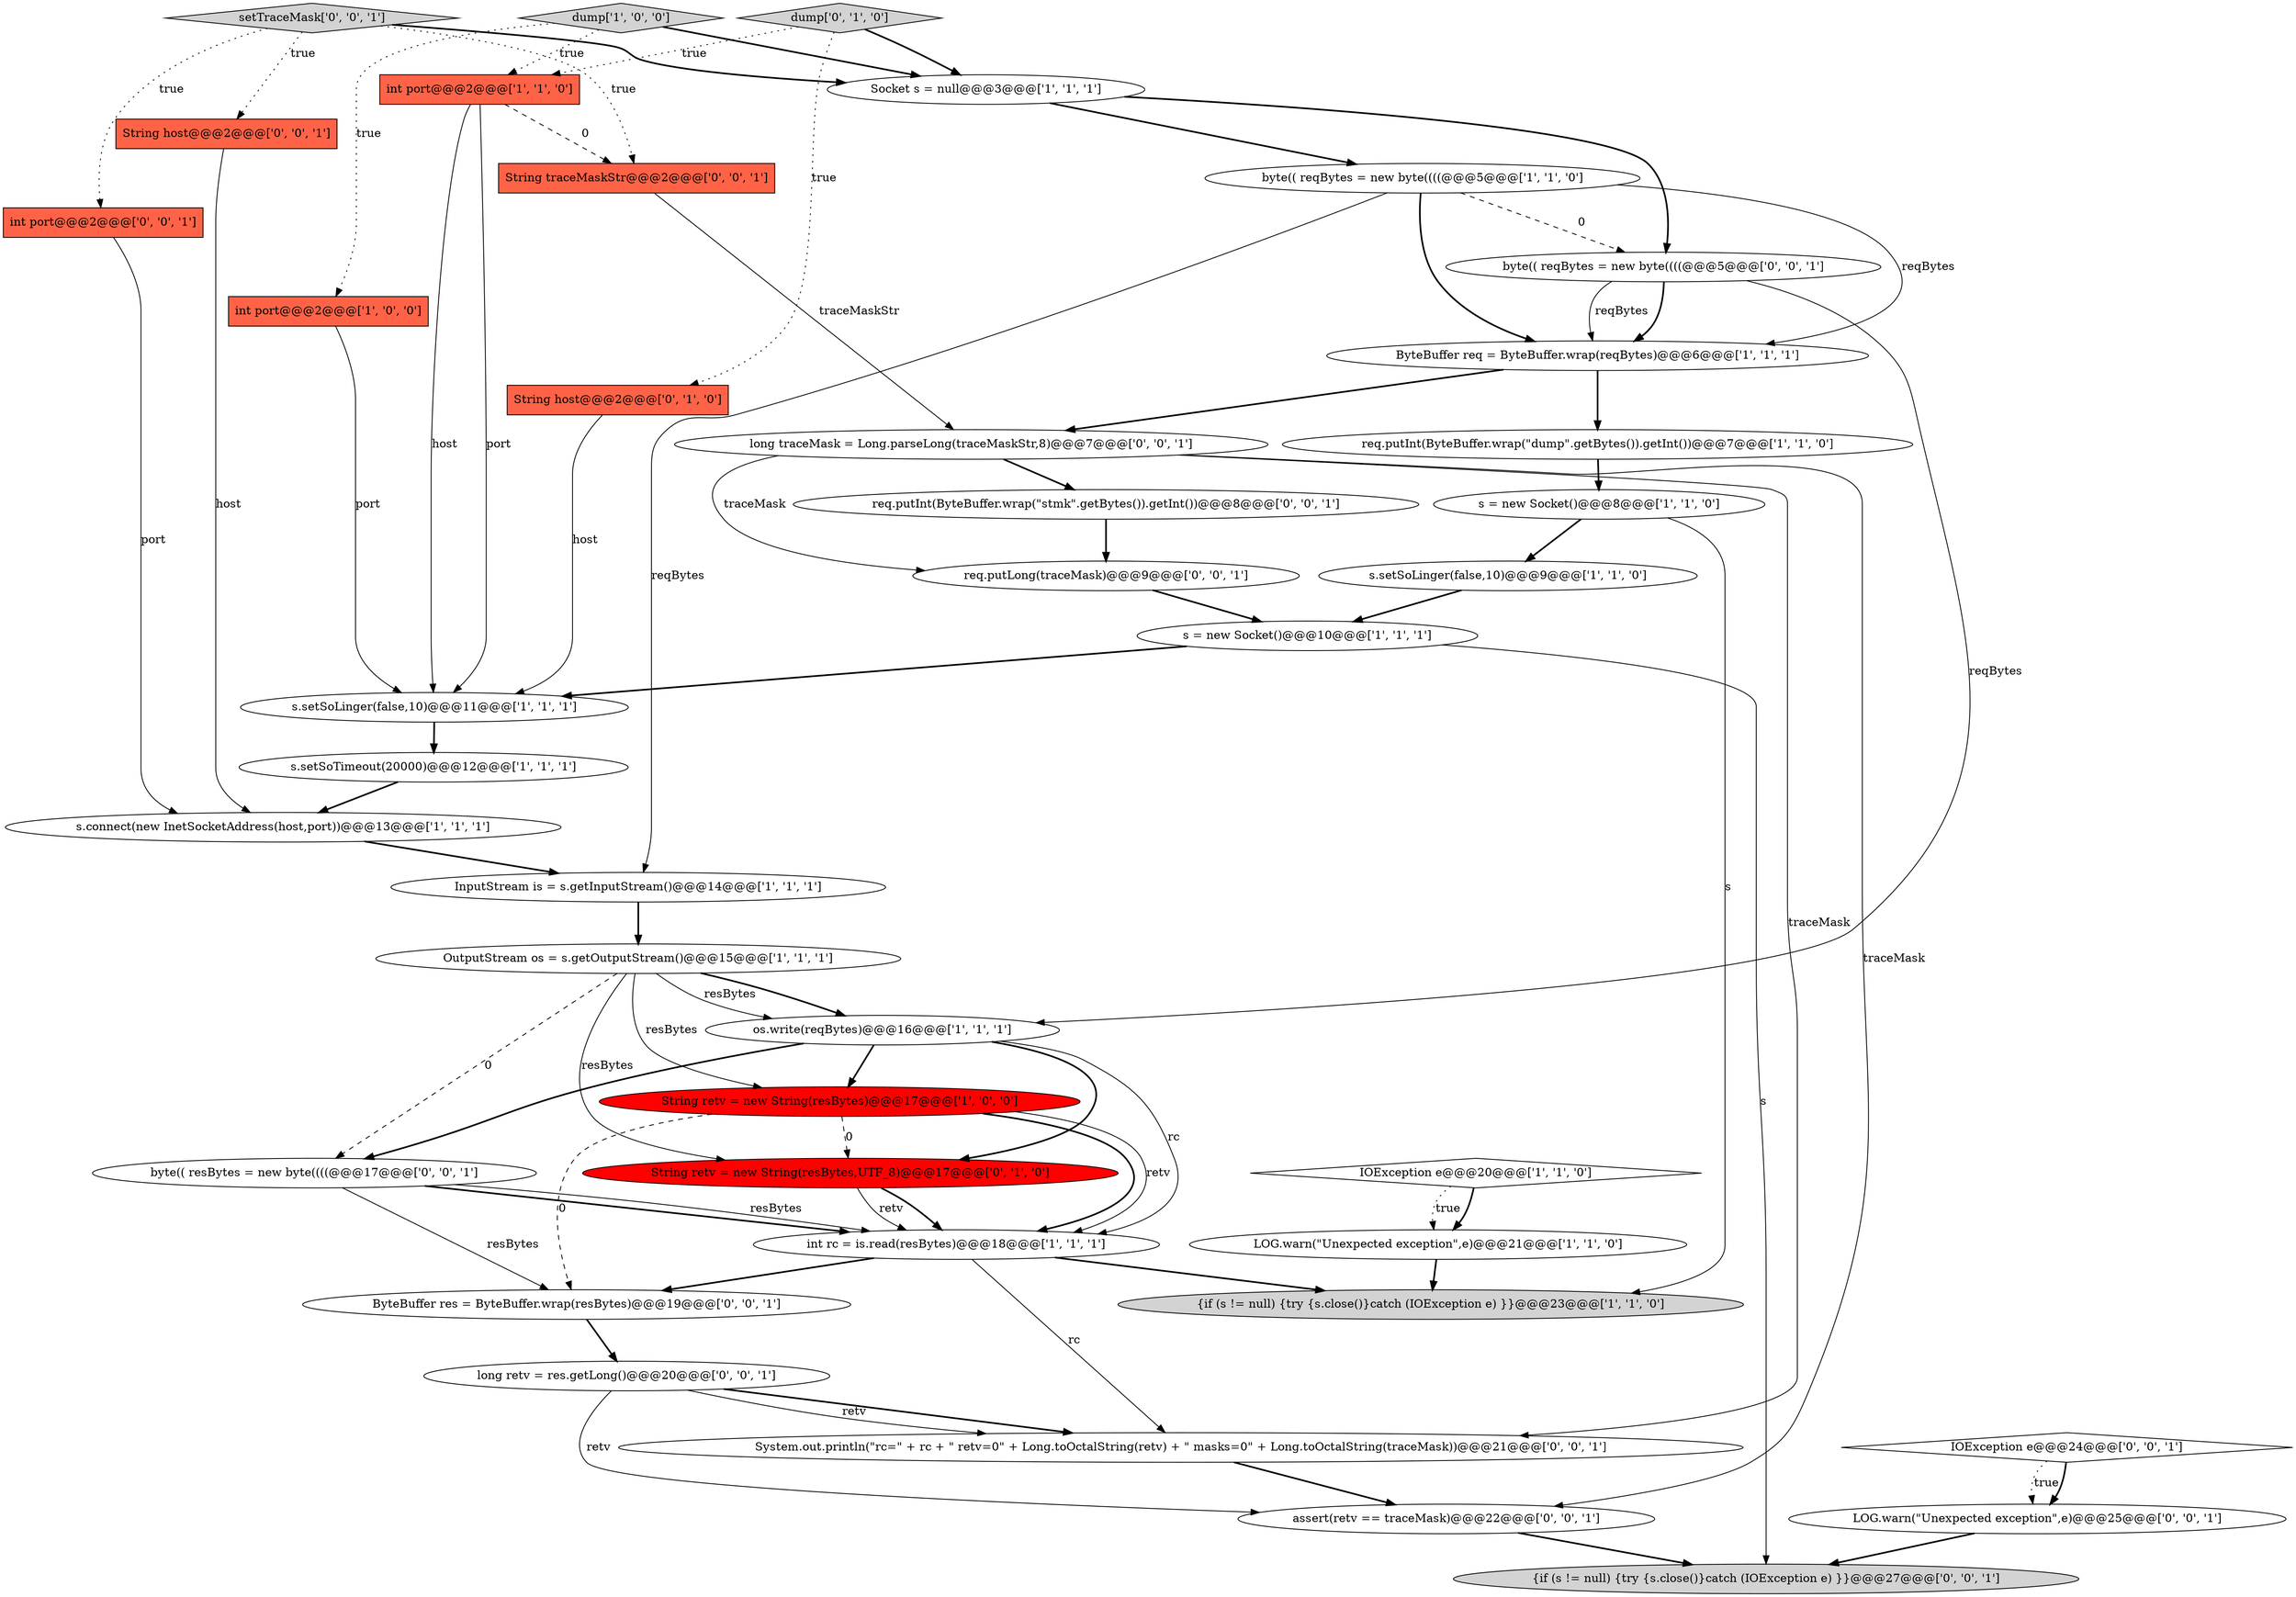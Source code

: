 digraph {
23 [style = filled, label = "dump['0', '1', '0']", fillcolor = lightgray, shape = diamond image = "AAA0AAABBB2BBB"];
35 [style = filled, label = "String host@@@2@@@['0', '0', '1']", fillcolor = tomato, shape = box image = "AAA0AAABBB3BBB"];
27 [style = filled, label = "IOException e@@@24@@@['0', '0', '1']", fillcolor = white, shape = diamond image = "AAA0AAABBB3BBB"];
33 [style = filled, label = "byte(( resBytes = new byte((((@@@17@@@['0', '0', '1']", fillcolor = white, shape = ellipse image = "AAA0AAABBB3BBB"];
32 [style = filled, label = "long retv = res.getLong()@@@20@@@['0', '0', '1']", fillcolor = white, shape = ellipse image = "AAA0AAABBB3BBB"];
31 [style = filled, label = "req.putInt(ByteBuffer.wrap(\"stmk\".getBytes()).getInt())@@@8@@@['0', '0', '1']", fillcolor = white, shape = ellipse image = "AAA0AAABBB3BBB"];
4 [style = filled, label = "int rc = is.read(resBytes)@@@18@@@['1', '1', '1']", fillcolor = white, shape = ellipse image = "AAA0AAABBB1BBB"];
22 [style = filled, label = "String retv = new String(resBytes,UTF_8)@@@17@@@['0', '1', '0']", fillcolor = red, shape = ellipse image = "AAA1AAABBB2BBB"];
0 [style = filled, label = "os.write(reqBytes)@@@16@@@['1', '1', '1']", fillcolor = white, shape = ellipse image = "AAA0AAABBB1BBB"];
36 [style = filled, label = "byte(( reqBytes = new byte((((@@@5@@@['0', '0', '1']", fillcolor = white, shape = ellipse image = "AAA0AAABBB3BBB"];
10 [style = filled, label = "dump['1', '0', '0']", fillcolor = lightgray, shape = diamond image = "AAA0AAABBB1BBB"];
26 [style = filled, label = "long traceMask = Long.parseLong(traceMaskStr,8)@@@7@@@['0', '0', '1']", fillcolor = white, shape = ellipse image = "AAA0AAABBB3BBB"];
8 [style = filled, label = "{if (s != null) {try {s.close()}catch (IOException e) }}@@@23@@@['1', '1', '0']", fillcolor = lightgray, shape = ellipse image = "AAA0AAABBB1BBB"];
1 [style = filled, label = "IOException e@@@20@@@['1', '1', '0']", fillcolor = white, shape = diamond image = "AAA0AAABBB1BBB"];
13 [style = filled, label = "InputStream is = s.getInputStream()@@@14@@@['1', '1', '1']", fillcolor = white, shape = ellipse image = "AAA0AAABBB1BBB"];
28 [style = filled, label = "int port@@@2@@@['0', '0', '1']", fillcolor = tomato, shape = box image = "AAA0AAABBB3BBB"];
29 [style = filled, label = "ByteBuffer res = ByteBuffer.wrap(resBytes)@@@19@@@['0', '0', '1']", fillcolor = white, shape = ellipse image = "AAA0AAABBB3BBB"];
30 [style = filled, label = "req.putLong(traceMask)@@@9@@@['0', '0', '1']", fillcolor = white, shape = ellipse image = "AAA0AAABBB3BBB"];
9 [style = filled, label = "s.connect(new InetSocketAddress(host,port))@@@13@@@['1', '1', '1']", fillcolor = white, shape = ellipse image = "AAA0AAABBB1BBB"];
11 [style = filled, label = "req.putInt(ByteBuffer.wrap(\"dump\".getBytes()).getInt())@@@7@@@['1', '1', '0']", fillcolor = white, shape = ellipse image = "AAA0AAABBB1BBB"];
37 [style = filled, label = "setTraceMask['0', '0', '1']", fillcolor = lightgray, shape = diamond image = "AAA0AAABBB3BBB"];
14 [style = filled, label = "int port@@@2@@@['1', '0', '0']", fillcolor = tomato, shape = box image = "AAA0AAABBB1BBB"];
38 [style = filled, label = "String traceMaskStr@@@2@@@['0', '0', '1']", fillcolor = tomato, shape = box image = "AAA0AAABBB3BBB"];
20 [style = filled, label = "byte(( reqBytes = new byte((((@@@5@@@['1', '1', '0']", fillcolor = white, shape = ellipse image = "AAA0AAABBB1BBB"];
18 [style = filled, label = "int port@@@2@@@['1', '1', '0']", fillcolor = tomato, shape = box image = "AAA0AAABBB1BBB"];
5 [style = filled, label = "OutputStream os = s.getOutputStream()@@@15@@@['1', '1', '1']", fillcolor = white, shape = ellipse image = "AAA0AAABBB1BBB"];
25 [style = filled, label = "LOG.warn(\"Unexpected exception\",e)@@@25@@@['0', '0', '1']", fillcolor = white, shape = ellipse image = "AAA0AAABBB3BBB"];
34 [style = filled, label = "System.out.println(\"rc=\" + rc + \" retv=0\" + Long.toOctalString(retv) + \" masks=0\" + Long.toOctalString(traceMask))@@@21@@@['0', '0', '1']", fillcolor = white, shape = ellipse image = "AAA0AAABBB3BBB"];
6 [style = filled, label = "String retv = new String(resBytes)@@@17@@@['1', '0', '0']", fillcolor = red, shape = ellipse image = "AAA1AAABBB1BBB"];
16 [style = filled, label = "ByteBuffer req = ByteBuffer.wrap(reqBytes)@@@6@@@['1', '1', '1']", fillcolor = white, shape = ellipse image = "AAA0AAABBB1BBB"];
24 [style = filled, label = "assert(retv == traceMask)@@@22@@@['0', '0', '1']", fillcolor = white, shape = ellipse image = "AAA0AAABBB3BBB"];
39 [style = filled, label = "{if (s != null) {try {s.close()}catch (IOException e) }}@@@27@@@['0', '0', '1']", fillcolor = lightgray, shape = ellipse image = "AAA0AAABBB3BBB"];
19 [style = filled, label = "s = new Socket()@@@8@@@['1', '1', '0']", fillcolor = white, shape = ellipse image = "AAA0AAABBB1BBB"];
7 [style = filled, label = "LOG.warn(\"Unexpected exception\",e)@@@21@@@['1', '1', '0']", fillcolor = white, shape = ellipse image = "AAA0AAABBB1BBB"];
15 [style = filled, label = "s.setSoLinger(false,10)@@@11@@@['1', '1', '1']", fillcolor = white, shape = ellipse image = "AAA0AAABBB1BBB"];
12 [style = filled, label = "s.setSoLinger(false,10)@@@9@@@['1', '1', '0']", fillcolor = white, shape = ellipse image = "AAA0AAABBB1BBB"];
3 [style = filled, label = "s = new Socket()@@@10@@@['1', '1', '1']", fillcolor = white, shape = ellipse image = "AAA0AAABBB1BBB"];
17 [style = filled, label = "s.setSoTimeout(20000)@@@12@@@['1', '1', '1']", fillcolor = white, shape = ellipse image = "AAA0AAABBB1BBB"];
2 [style = filled, label = "Socket s = null@@@3@@@['1', '1', '1']", fillcolor = white, shape = ellipse image = "AAA0AAABBB1BBB"];
21 [style = filled, label = "String host@@@2@@@['0', '1', '0']", fillcolor = tomato, shape = box image = "AAA0AAABBB2BBB"];
10->18 [style = dotted, label="true"];
0->4 [style = solid, label="rc"];
38->26 [style = solid, label="traceMaskStr"];
2->20 [style = bold, label=""];
16->11 [style = bold, label=""];
25->39 [style = bold, label=""];
27->25 [style = dotted, label="true"];
5->22 [style = solid, label="resBytes"];
19->12 [style = bold, label=""];
6->29 [style = dashed, label="0"];
0->6 [style = bold, label=""];
3->39 [style = solid, label="s"];
17->9 [style = bold, label=""];
37->35 [style = dotted, label="true"];
33->4 [style = bold, label=""];
23->21 [style = dotted, label="true"];
16->26 [style = bold, label=""];
24->39 [style = bold, label=""];
32->24 [style = solid, label="retv"];
14->15 [style = solid, label="port"];
18->15 [style = solid, label="host"];
33->4 [style = solid, label="resBytes"];
3->15 [style = bold, label=""];
4->29 [style = bold, label=""];
32->34 [style = bold, label=""];
32->34 [style = solid, label="retv"];
11->19 [style = bold, label=""];
7->8 [style = bold, label=""];
18->38 [style = dashed, label="0"];
20->16 [style = solid, label="reqBytes"];
1->7 [style = bold, label=""];
6->22 [style = dashed, label="0"];
36->0 [style = solid, label="reqBytes"];
22->4 [style = bold, label=""];
26->24 [style = solid, label="traceMask"];
1->7 [style = dotted, label="true"];
10->14 [style = dotted, label="true"];
20->13 [style = solid, label="reqBytes"];
6->4 [style = bold, label=""];
28->9 [style = solid, label="port"];
15->17 [style = bold, label=""];
18->15 [style = solid, label="port"];
35->9 [style = solid, label="host"];
21->15 [style = solid, label="host"];
26->30 [style = solid, label="traceMask"];
26->31 [style = bold, label=""];
20->16 [style = bold, label=""];
34->24 [style = bold, label=""];
0->33 [style = bold, label=""];
5->0 [style = bold, label=""];
5->6 [style = solid, label="resBytes"];
30->3 [style = bold, label=""];
23->18 [style = dotted, label="true"];
5->0 [style = solid, label="resBytes"];
20->36 [style = dashed, label="0"];
29->32 [style = bold, label=""];
0->22 [style = bold, label=""];
22->4 [style = solid, label="retv"];
2->36 [style = bold, label=""];
31->30 [style = bold, label=""];
5->33 [style = dashed, label="0"];
13->5 [style = bold, label=""];
9->13 [style = bold, label=""];
36->16 [style = bold, label=""];
4->8 [style = bold, label=""];
10->2 [style = bold, label=""];
26->34 [style = solid, label="traceMask"];
6->4 [style = solid, label="retv"];
19->8 [style = solid, label="s"];
12->3 [style = bold, label=""];
23->2 [style = bold, label=""];
37->2 [style = bold, label=""];
37->28 [style = dotted, label="true"];
37->38 [style = dotted, label="true"];
36->16 [style = solid, label="reqBytes"];
33->29 [style = solid, label="resBytes"];
27->25 [style = bold, label=""];
4->34 [style = solid, label="rc"];
}
